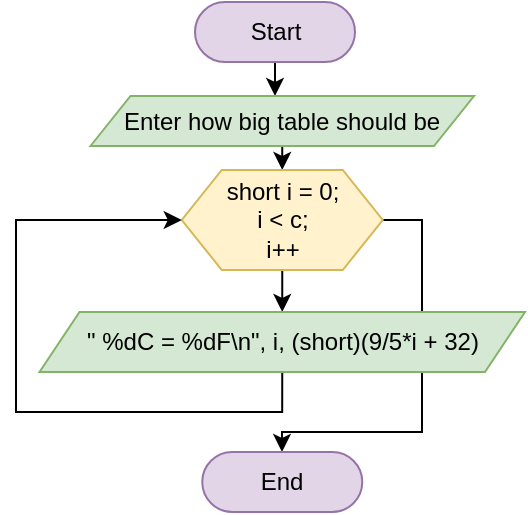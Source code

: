 <mxfile version="22.0.5" type="device">
  <diagram name="Сторінка-1" id="7F-MGJHcjoSrC3okyFjs">
    <mxGraphModel dx="989" dy="-617" grid="1" gridSize="10" guides="1" tooltips="1" connect="1" arrows="1" fold="1" page="1" pageScale="1" pageWidth="827" pageHeight="1169" math="0" shadow="0">
      <root>
        <mxCell id="0" />
        <mxCell id="1" parent="0" />
        <mxCell id="GOIgV-ITP3u81vWebJz_-1" style="edgeStyle=orthogonalEdgeStyle;rounded=0;orthogonalLoop=1;jettySize=auto;html=1;exitX=0.5;exitY=0.5;exitDx=0;exitDy=15;exitPerimeter=0;" edge="1" parent="1" source="GOIgV-ITP3u81vWebJz_-2" target="GOIgV-ITP3u81vWebJz_-4">
          <mxGeometry relative="1" as="geometry">
            <Array as="points">
              <mxPoint x="435.5" y="1362" />
              <mxPoint x="435.5" y="1362" />
            </Array>
          </mxGeometry>
        </mxCell>
        <mxCell id="GOIgV-ITP3u81vWebJz_-2" value="Start" style="html=1;dashed=0;whiteSpace=wrap;shape=mxgraph.dfd.start;fillColor=#e1d5e7;strokeColor=#9673a6;" vertex="1" parent="1">
          <mxGeometry x="399.5" y="1315" width="80" height="30" as="geometry" />
        </mxCell>
        <mxCell id="GOIgV-ITP3u81vWebJz_-53" style="edgeStyle=orthogonalEdgeStyle;rounded=0;orthogonalLoop=1;jettySize=auto;html=1;exitX=0.5;exitY=1;exitDx=0;exitDy=0;entryX=0.5;entryY=0;entryDx=0;entryDy=0;" edge="1" parent="1" source="GOIgV-ITP3u81vWebJz_-4" target="GOIgV-ITP3u81vWebJz_-52">
          <mxGeometry relative="1" as="geometry" />
        </mxCell>
        <mxCell id="GOIgV-ITP3u81vWebJz_-4" value="Enter how big table should be" style="shape=parallelogram;perimeter=parallelogramPerimeter;whiteSpace=wrap;html=1;fixedSize=1;fillColor=#d5e8d4;strokeColor=#82b366;" vertex="1" parent="1">
          <mxGeometry x="347.25" y="1362" width="191.75" height="25" as="geometry" />
        </mxCell>
        <mxCell id="GOIgV-ITP3u81vWebJz_-57" style="edgeStyle=orthogonalEdgeStyle;rounded=0;orthogonalLoop=1;jettySize=auto;html=1;exitX=0.5;exitY=1;exitDx=0;exitDy=0;entryX=0.5;entryY=0;entryDx=0;entryDy=0;" edge="1" parent="1" source="GOIgV-ITP3u81vWebJz_-52" target="GOIgV-ITP3u81vWebJz_-56">
          <mxGeometry relative="1" as="geometry" />
        </mxCell>
        <mxCell id="GOIgV-ITP3u81vWebJz_-61" style="edgeStyle=orthogonalEdgeStyle;rounded=0;orthogonalLoop=1;jettySize=auto;html=1;exitX=1;exitY=0.5;exitDx=0;exitDy=0;" edge="1" parent="1" source="GOIgV-ITP3u81vWebJz_-52" target="GOIgV-ITP3u81vWebJz_-60">
          <mxGeometry relative="1" as="geometry">
            <Array as="points">
              <mxPoint x="513" y="1424" />
              <mxPoint x="513" y="1530" />
              <mxPoint x="443" y="1530" />
            </Array>
          </mxGeometry>
        </mxCell>
        <mxCell id="GOIgV-ITP3u81vWebJz_-52" value="short i = 0; &lt;br&gt;i &amp;lt; c; &lt;br&gt;i++" style="shape=hexagon;perimeter=hexagonPerimeter2;whiteSpace=wrap;html=1;fixedSize=1;fillColor=#fff2cc;strokeColor=#d6b656;" vertex="1" parent="1">
          <mxGeometry x="392.88" y="1399" width="100.5" height="50" as="geometry" />
        </mxCell>
        <mxCell id="GOIgV-ITP3u81vWebJz_-59" style="edgeStyle=orthogonalEdgeStyle;rounded=0;orthogonalLoop=1;jettySize=auto;html=1;exitX=0.5;exitY=1;exitDx=0;exitDy=0;entryX=0;entryY=0.5;entryDx=0;entryDy=0;" edge="1" parent="1" source="GOIgV-ITP3u81vWebJz_-56" target="GOIgV-ITP3u81vWebJz_-52">
          <mxGeometry relative="1" as="geometry">
            <Array as="points">
              <mxPoint x="443" y="1520" />
              <mxPoint x="310" y="1520" />
              <mxPoint x="310" y="1424" />
            </Array>
          </mxGeometry>
        </mxCell>
        <mxCell id="GOIgV-ITP3u81vWebJz_-56" value="&quot; %dC = %dF\n&quot;, i, (short)(9/5*i + 32)" style="shape=parallelogram;perimeter=parallelogramPerimeter;whiteSpace=wrap;html=1;fixedSize=1;fillColor=#d5e8d4;strokeColor=#82b366;" vertex="1" parent="1">
          <mxGeometry x="321.75" y="1470" width="242.75" height="30" as="geometry" />
        </mxCell>
        <mxCell id="GOIgV-ITP3u81vWebJz_-60" value="End" style="html=1;dashed=0;whiteSpace=wrap;shape=mxgraph.dfd.start;fillColor=#e1d5e7;strokeColor=#9673a6;" vertex="1" parent="1">
          <mxGeometry x="403.13" y="1540" width="80" height="30" as="geometry" />
        </mxCell>
      </root>
    </mxGraphModel>
  </diagram>
</mxfile>
